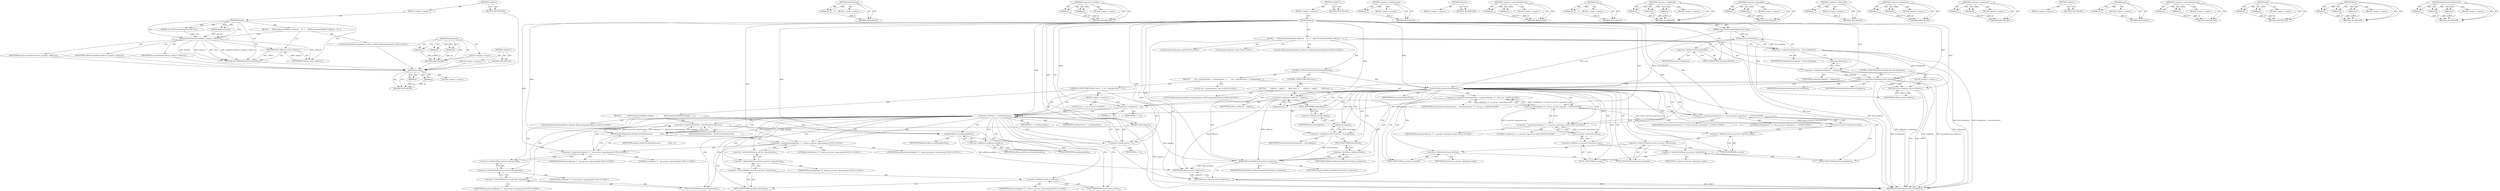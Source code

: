 digraph "&lt;global&gt;" {
vulnerable_214 [label=<(METHOD,multiply)>];
vulnerable_215 [label=<(PARAM,p1)>];
vulnerable_216 [label=<(PARAM,p2)>];
vulnerable_217 [label=<(BLOCK,&lt;empty&gt;,&lt;empty&gt;)>];
vulnerable_218 [label=<(METHOD_RETURN,ANY)>];
vulnerable_166 [label=<(METHOD,matchesTypes)>];
vulnerable_167 [label=<(PARAM,p1)>];
vulnerable_168 [label=<(BLOCK,&lt;empty&gt;,&lt;empty&gt;)>];
vulnerable_169 [label=<(METHOD_RETURN,ANY)>];
vulnerable_190 [label=<(METHOD,&lt;operator&gt;.lessThan)>];
vulnerable_191 [label=<(PARAM,p1)>];
vulnerable_192 [label=<(PARAM,p2)>];
vulnerable_193 [label=<(BLOCK,&lt;empty&gt;,&lt;empty&gt;)>];
vulnerable_194 [label=<(METHOD_RETURN,ANY)>];
vulnerable_6 [label=<(METHOD,&lt;global&gt;)<SUB>1</SUB>>];
vulnerable_7 [label=<(BLOCK,&lt;empty&gt;,&lt;empty&gt;)<SUB>1</SUB>>];
vulnerable_8 [label=<(METHOD,blend)<SUB>1</SUB>>];
vulnerable_9 [label=<(PARAM,const WebTransformOperations&amp; from)<SUB>1</SUB>>];
vulnerable_10 [label=<(PARAM,double progress)<SUB>1</SUB>>];
vulnerable_11 [label=<(BLOCK,{
     WebTransformationMatrix toReturn;
    bo...,{
     WebTransformationMatrix toReturn;
    bo...)<SUB>2</SUB>>];
vulnerable_12 [label="<(LOCAL,WebTransformationMatrix toReturn: WebTransformationMatrix)<SUB>3</SUB>>"];
vulnerable_13 [label="<(LOCAL,bool fromIdentity: bool)<SUB>4</SUB>>"];
vulnerable_14 [label=<(&lt;operator&gt;.assignment,fromIdentity = from.isIdentity())<SUB>4</SUB>>];
vulnerable_15 [label=<(IDENTIFIER,fromIdentity,fromIdentity = from.isIdentity())<SUB>4</SUB>>];
vulnerable_16 [label=<(isIdentity,from.isIdentity())<SUB>4</SUB>>];
vulnerable_17 [label=<(&lt;operator&gt;.fieldAccess,from.isIdentity)<SUB>4</SUB>>];
vulnerable_18 [label=<(IDENTIFIER,from,from.isIdentity())<SUB>4</SUB>>];
vulnerable_19 [label=<(FIELD_IDENTIFIER,isIdentity,isIdentity)<SUB>4</SUB>>];
vulnerable_20 [label="<(LOCAL,bool toIdentity: bool)<SUB>5</SUB>>"];
vulnerable_21 [label=<(&lt;operator&gt;.assignment,toIdentity = isIdentity())<SUB>5</SUB>>];
vulnerable_22 [label=<(IDENTIFIER,toIdentity,toIdentity = isIdentity())<SUB>5</SUB>>];
vulnerable_23 [label=<(isIdentity,isIdentity())<SUB>5</SUB>>];
vulnerable_24 [label=<(CONTROL_STRUCTURE,IF,if (fromIdentity &amp;&amp; toIdentity))<SUB>6</SUB>>];
vulnerable_25 [label=<(&lt;operator&gt;.logicalAnd,fromIdentity &amp;&amp; toIdentity)<SUB>6</SUB>>];
vulnerable_26 [label=<(IDENTIFIER,fromIdentity,fromIdentity &amp;&amp; toIdentity)<SUB>6</SUB>>];
vulnerable_27 [label=<(IDENTIFIER,toIdentity,fromIdentity &amp;&amp; toIdentity)<SUB>6</SUB>>];
vulnerable_28 [label=<(BLOCK,&lt;empty&gt;,&lt;empty&gt;)<SUB>7</SUB>>];
vulnerable_29 [label=<(RETURN,return toReturn;,return toReturn;)<SUB>7</SUB>>];
vulnerable_30 [label=<(IDENTIFIER,toReturn,return toReturn;)<SUB>7</SUB>>];
vulnerable_31 [label=<(CONTROL_STRUCTURE,IF,if (matchesTypes(from)))<SUB>8</SUB>>];
vulnerable_32 [label=<(matchesTypes,matchesTypes(from))<SUB>8</SUB>>];
vulnerable_33 [label=<(IDENTIFIER,from,matchesTypes(from))<SUB>8</SUB>>];
vulnerable_34 [label=<(BLOCK,{
        size_t numOperations = max(fromIdenti...,{
        size_t numOperations = max(fromIdenti...)<SUB>8</SUB>>];
vulnerable_35 [label="<(LOCAL,size_t numOperations: size_t)<SUB>9</SUB>>"];
vulnerable_36 [label="<(&lt;operator&gt;.assignment,numOperations = max(fromIdentity ? 0 : from.m_p...)<SUB>9</SUB>>"];
vulnerable_37 [label="<(IDENTIFIER,numOperations,numOperations = max(fromIdentity ? 0 : from.m_p...)<SUB>9</SUB>>"];
vulnerable_38 [label="<(max,max(fromIdentity ? 0 : from.m_private-&gt;operatio...)<SUB>9</SUB>>"];
vulnerable_39 [label="<(&lt;operator&gt;.conditional,fromIdentity ? 0 : from.m_private-&gt;operations.s...)<SUB>9</SUB>>"];
vulnerable_40 [label="<(IDENTIFIER,fromIdentity,fromIdentity ? 0 : from.m_private-&gt;operations.s...)<SUB>9</SUB>>"];
vulnerable_41 [label="<(LITERAL,0,fromIdentity ? 0 : from.m_private-&gt;operations.s...)<SUB>9</SUB>>"];
vulnerable_42 [label=<(size,from.m_private-&gt;operations.size())<SUB>9</SUB>>];
vulnerable_43 [label=<(&lt;operator&gt;.fieldAccess,from.m_private-&gt;operations.size)<SUB>9</SUB>>];
vulnerable_44 [label=<(&lt;operator&gt;.indirectFieldAccess,from.m_private-&gt;operations)<SUB>9</SUB>>];
vulnerable_45 [label=<(&lt;operator&gt;.fieldAccess,from.m_private)<SUB>9</SUB>>];
vulnerable_46 [label=<(IDENTIFIER,from,from.m_private-&gt;operations.size())<SUB>9</SUB>>];
vulnerable_47 [label=<(FIELD_IDENTIFIER,m_private,m_private)<SUB>9</SUB>>];
vulnerable_48 [label=<(FIELD_IDENTIFIER,operations,operations)<SUB>9</SUB>>];
vulnerable_49 [label=<(FIELD_IDENTIFIER,size,size)<SUB>9</SUB>>];
vulnerable_50 [label="<(&lt;operator&gt;.conditional,toIdentity ? 0 : m_private-&gt;operations.size())<SUB>10</SUB>>"];
vulnerable_51 [label="<(IDENTIFIER,toIdentity,toIdentity ? 0 : m_private-&gt;operations.size())<SUB>10</SUB>>"];
vulnerable_52 [label="<(LITERAL,0,toIdentity ? 0 : m_private-&gt;operations.size())<SUB>10</SUB>>"];
vulnerable_53 [label=<(size,m_private-&gt;operations.size())<SUB>10</SUB>>];
vulnerable_54 [label=<(&lt;operator&gt;.fieldAccess,m_private-&gt;operations.size)<SUB>10</SUB>>];
vulnerable_55 [label=<(&lt;operator&gt;.indirectFieldAccess,m_private-&gt;operations)<SUB>10</SUB>>];
vulnerable_56 [label=<(IDENTIFIER,m_private,m_private-&gt;operations.size())<SUB>10</SUB>>];
vulnerable_57 [label=<(FIELD_IDENTIFIER,operations,operations)<SUB>10</SUB>>];
vulnerable_58 [label=<(FIELD_IDENTIFIER,size,size)<SUB>10</SUB>>];
vulnerable_59 [label=<(CONTROL_STRUCTURE,FOR,for (size_t i = 0;i &lt; numOperations;++i))<SUB>11</SUB>>];
vulnerable_60 [label=<(BLOCK,&lt;empty&gt;,&lt;empty&gt;)<SUB>11</SUB>>];
vulnerable_61 [label="<(LOCAL,size_t i: size_t)<SUB>11</SUB>>"];
vulnerable_62 [label=<(&lt;operator&gt;.assignment,i = 0)<SUB>11</SUB>>];
vulnerable_63 [label=<(IDENTIFIER,i,i = 0)<SUB>11</SUB>>];
vulnerable_64 [label=<(LITERAL,0,i = 0)<SUB>11</SUB>>];
vulnerable_65 [label=<(&lt;operator&gt;.lessThan,i &lt; numOperations)<SUB>11</SUB>>];
vulnerable_66 [label=<(IDENTIFIER,i,i &lt; numOperations)<SUB>11</SUB>>];
vulnerable_67 [label=<(IDENTIFIER,numOperations,i &lt; numOperations)<SUB>11</SUB>>];
vulnerable_68 [label=<(&lt;operator&gt;.preIncrement,++i)<SUB>11</SUB>>];
vulnerable_69 [label=<(IDENTIFIER,i,++i)<SUB>11</SUB>>];
vulnerable_70 [label=<(BLOCK,{
            WebTransformationMatrix blended =...,{
            WebTransformationMatrix blended =...)<SUB>11</SUB>>];
vulnerable_71 [label="<(LOCAL,WebTransformationMatrix blended: WebTransformationMatrix)<SUB>12</SUB>>"];
vulnerable_72 [label=<(&lt;operator&gt;.assignment,blended = blendTransformOperations(
           ...)<SUB>12</SUB>>];
vulnerable_73 [label=<(IDENTIFIER,blended,blended = blendTransformOperations(
           ...)<SUB>12</SUB>>];
vulnerable_74 [label=<(blendTransformOperations,blendTransformOperations(
                fromI...)<SUB>12</SUB>>];
vulnerable_75 [label="<(&lt;operator&gt;.conditional,fromIdentity ? 0 : &amp;from.m_private-&gt;operations[i])<SUB>13</SUB>>"];
vulnerable_76 [label="<(IDENTIFIER,fromIdentity,fromIdentity ? 0 : &amp;from.m_private-&gt;operations[i])<SUB>13</SUB>>"];
vulnerable_77 [label="<(LITERAL,0,fromIdentity ? 0 : &amp;from.m_private-&gt;operations[i])<SUB>13</SUB>>"];
vulnerable_78 [label=<(&lt;operator&gt;.addressOf,&amp;from.m_private-&gt;operations[i])<SUB>13</SUB>>];
vulnerable_79 [label=<(&lt;operator&gt;.indirectIndexAccess,from.m_private-&gt;operations[i])<SUB>13</SUB>>];
vulnerable_80 [label=<(&lt;operator&gt;.indirectFieldAccess,from.m_private-&gt;operations)<SUB>13</SUB>>];
vulnerable_81 [label=<(&lt;operator&gt;.fieldAccess,from.m_private)<SUB>13</SUB>>];
vulnerable_82 [label="<(IDENTIFIER,from,fromIdentity ? 0 : &amp;from.m_private-&gt;operations[i])<SUB>13</SUB>>"];
vulnerable_83 [label=<(FIELD_IDENTIFIER,m_private,m_private)<SUB>13</SUB>>];
vulnerable_84 [label=<(FIELD_IDENTIFIER,operations,operations)<SUB>13</SUB>>];
vulnerable_85 [label="<(IDENTIFIER,i,fromIdentity ? 0 : &amp;from.m_private-&gt;operations[i])<SUB>13</SUB>>"];
vulnerable_86 [label="<(&lt;operator&gt;.conditional,toIdentity ? 0 : &amp;m_private-&gt;operations[i])<SUB>14</SUB>>"];
vulnerable_87 [label="<(IDENTIFIER,toIdentity,toIdentity ? 0 : &amp;m_private-&gt;operations[i])<SUB>14</SUB>>"];
vulnerable_88 [label="<(LITERAL,0,toIdentity ? 0 : &amp;m_private-&gt;operations[i])<SUB>14</SUB>>"];
vulnerable_89 [label=<(&lt;operator&gt;.addressOf,&amp;m_private-&gt;operations[i])<SUB>14</SUB>>];
vulnerable_90 [label=<(&lt;operator&gt;.indirectIndexAccess,m_private-&gt;operations[i])<SUB>14</SUB>>];
vulnerable_91 [label=<(&lt;operator&gt;.indirectFieldAccess,m_private-&gt;operations)<SUB>14</SUB>>];
vulnerable_92 [label="<(IDENTIFIER,m_private,toIdentity ? 0 : &amp;m_private-&gt;operations[i])<SUB>14</SUB>>"];
vulnerable_93 [label=<(FIELD_IDENTIFIER,operations,operations)<SUB>14</SUB>>];
vulnerable_94 [label="<(IDENTIFIER,i,toIdentity ? 0 : &amp;m_private-&gt;operations[i])<SUB>14</SUB>>"];
vulnerable_95 [label=<(IDENTIFIER,progress,blendTransformOperations(
                fromI...)<SUB>15</SUB>>];
vulnerable_96 [label=<(multiply,toReturn.multiply(blended))<SUB>16</SUB>>];
vulnerable_97 [label=<(&lt;operator&gt;.fieldAccess,toReturn.multiply)<SUB>16</SUB>>];
vulnerable_98 [label=<(IDENTIFIER,toReturn,toReturn.multiply(blended))<SUB>16</SUB>>];
vulnerable_99 [label=<(FIELD_IDENTIFIER,multiply,multiply)<SUB>16</SUB>>];
vulnerable_100 [label=<(IDENTIFIER,blended,toReturn.multiply(blended))<SUB>16</SUB>>];
vulnerable_101 [label=<(CONTROL_STRUCTURE,ELSE,else)<SUB>18</SUB>>];
vulnerable_102 [label=<(BLOCK,{
        toReturn = apply();
        WebTransf...,{
        toReturn = apply();
        WebTransf...)<SUB>18</SUB>>];
vulnerable_103 [label=<(&lt;operator&gt;.assignment,toReturn = apply())<SUB>19</SUB>>];
vulnerable_104 [label=<(IDENTIFIER,toReturn,toReturn = apply())<SUB>19</SUB>>];
vulnerable_105 [label=<(apply,apply())<SUB>19</SUB>>];
vulnerable_106 [label="<(LOCAL,WebTransformationMatrix fromTransform: WebTransformationMatrix)<SUB>20</SUB>>"];
vulnerable_107 [label=<(&lt;operator&gt;.assignment,fromTransform = from.apply())<SUB>20</SUB>>];
vulnerable_108 [label=<(IDENTIFIER,fromTransform,fromTransform = from.apply())<SUB>20</SUB>>];
vulnerable_109 [label=<(apply,from.apply())<SUB>20</SUB>>];
vulnerable_110 [label=<(&lt;operator&gt;.fieldAccess,from.apply)<SUB>20</SUB>>];
vulnerable_111 [label=<(IDENTIFIER,from,from.apply())<SUB>20</SUB>>];
vulnerable_112 [label=<(FIELD_IDENTIFIER,apply,apply)<SUB>20</SUB>>];
vulnerable_113 [label=<(blend,toReturn.blend(fromTransform, progress))<SUB>21</SUB>>];
vulnerable_114 [label=<(&lt;operator&gt;.fieldAccess,toReturn.blend)<SUB>21</SUB>>];
vulnerable_115 [label=<(IDENTIFIER,toReturn,toReturn.blend(fromTransform, progress))<SUB>21</SUB>>];
vulnerable_116 [label=<(FIELD_IDENTIFIER,blend,blend)<SUB>21</SUB>>];
vulnerable_117 [label=<(IDENTIFIER,fromTransform,toReturn.blend(fromTransform, progress))<SUB>21</SUB>>];
vulnerable_118 [label=<(IDENTIFIER,progress,toReturn.blend(fromTransform, progress))<SUB>21</SUB>>];
vulnerable_119 [label=<(RETURN,return toReturn;,return toReturn;)<SUB>23</SUB>>];
vulnerable_120 [label=<(IDENTIFIER,toReturn,return toReturn;)<SUB>23</SUB>>];
vulnerable_121 [label=<(METHOD_RETURN,WebTransformationMatrix)<SUB>1</SUB>>];
vulnerable_123 [label=<(METHOD_RETURN,ANY)<SUB>1</SUB>>];
vulnerable_195 [label=<(METHOD,&lt;operator&gt;.preIncrement)>];
vulnerable_196 [label=<(PARAM,p1)>];
vulnerable_197 [label=<(BLOCK,&lt;empty&gt;,&lt;empty&gt;)>];
vulnerable_198 [label=<(METHOD_RETURN,ANY)>];
vulnerable_153 [label=<(METHOD,isIdentity)>];
vulnerable_154 [label=<(BLOCK,&lt;empty&gt;,&lt;empty&gt;)>];
vulnerable_155 [label=<(METHOD_RETURN,ANY)>];
vulnerable_185 [label=<(METHOD,&lt;operator&gt;.indirectFieldAccess)>];
vulnerable_186 [label=<(PARAM,p1)>];
vulnerable_187 [label=<(PARAM,p2)>];
vulnerable_188 [label=<(BLOCK,&lt;empty&gt;,&lt;empty&gt;)>];
vulnerable_189 [label=<(METHOD_RETURN,ANY)>];
vulnerable_181 [label=<(METHOD,size)>];
vulnerable_182 [label=<(PARAM,p1)>];
vulnerable_183 [label=<(BLOCK,&lt;empty&gt;,&lt;empty&gt;)>];
vulnerable_184 [label=<(METHOD_RETURN,ANY)>];
vulnerable_175 [label=<(METHOD,&lt;operator&gt;.conditional)>];
vulnerable_176 [label=<(PARAM,p1)>];
vulnerable_177 [label=<(PARAM,p2)>];
vulnerable_178 [label=<(PARAM,p3)>];
vulnerable_179 [label=<(BLOCK,&lt;empty&gt;,&lt;empty&gt;)>];
vulnerable_180 [label=<(METHOD_RETURN,ANY)>];
vulnerable_161 [label=<(METHOD,&lt;operator&gt;.logicalAnd)>];
vulnerable_162 [label=<(PARAM,p1)>];
vulnerable_163 [label=<(PARAM,p2)>];
vulnerable_164 [label=<(BLOCK,&lt;empty&gt;,&lt;empty&gt;)>];
vulnerable_165 [label=<(METHOD_RETURN,ANY)>];
vulnerable_205 [label=<(METHOD,&lt;operator&gt;.addressOf)>];
vulnerable_206 [label=<(PARAM,p1)>];
vulnerable_207 [label=<(BLOCK,&lt;empty&gt;,&lt;empty&gt;)>];
vulnerable_208 [label=<(METHOD_RETURN,ANY)>];
vulnerable_156 [label=<(METHOD,&lt;operator&gt;.fieldAccess)>];
vulnerable_157 [label=<(PARAM,p1)>];
vulnerable_158 [label=<(PARAM,p2)>];
vulnerable_159 [label=<(BLOCK,&lt;empty&gt;,&lt;empty&gt;)>];
vulnerable_160 [label=<(METHOD_RETURN,ANY)>];
vulnerable_148 [label=<(METHOD,&lt;operator&gt;.assignment)>];
vulnerable_149 [label=<(PARAM,p1)>];
vulnerable_150 [label=<(PARAM,p2)>];
vulnerable_151 [label=<(BLOCK,&lt;empty&gt;,&lt;empty&gt;)>];
vulnerable_152 [label=<(METHOD_RETURN,ANY)>];
vulnerable_142 [label=<(METHOD,&lt;global&gt;)<SUB>1</SUB>>];
vulnerable_143 [label=<(BLOCK,&lt;empty&gt;,&lt;empty&gt;)>];
vulnerable_144 [label=<(METHOD_RETURN,ANY)>];
vulnerable_219 [label=<(METHOD,apply)>];
vulnerable_220 [label=<(PARAM,p1)>];
vulnerable_221 [label=<(BLOCK,&lt;empty&gt;,&lt;empty&gt;)>];
vulnerable_222 [label=<(METHOD_RETURN,ANY)>];
vulnerable_209 [label=<(METHOD,&lt;operator&gt;.indirectIndexAccess)>];
vulnerable_210 [label=<(PARAM,p1)>];
vulnerable_211 [label=<(PARAM,p2)>];
vulnerable_212 [label=<(BLOCK,&lt;empty&gt;,&lt;empty&gt;)>];
vulnerable_213 [label=<(METHOD_RETURN,ANY)>];
vulnerable_170 [label=<(METHOD,max)>];
vulnerable_171 [label=<(PARAM,p1)>];
vulnerable_172 [label=<(PARAM,p2)>];
vulnerable_173 [label=<(BLOCK,&lt;empty&gt;,&lt;empty&gt;)>];
vulnerable_174 [label=<(METHOD_RETURN,ANY)>];
vulnerable_223 [label=<(METHOD,blend)>];
vulnerable_224 [label=<(PARAM,p1)>];
vulnerable_225 [label=<(PARAM,p2)>];
vulnerable_226 [label=<(PARAM,p3)>];
vulnerable_227 [label=<(BLOCK,&lt;empty&gt;,&lt;empty&gt;)>];
vulnerable_228 [label=<(METHOD_RETURN,ANY)>];
vulnerable_199 [label=<(METHOD,blendTransformOperations)>];
vulnerable_200 [label=<(PARAM,p1)>];
vulnerable_201 [label=<(PARAM,p2)>];
vulnerable_202 [label=<(PARAM,p3)>];
vulnerable_203 [label=<(BLOCK,&lt;empty&gt;,&lt;empty&gt;)>];
vulnerable_204 [label=<(METHOD_RETURN,ANY)>];
fixed_6 [label=<(METHOD,&lt;global&gt;)<SUB>1</SUB>>];
fixed_7 [label=<(BLOCK,&lt;empty&gt;,&lt;empty&gt;)<SUB>1</SUB>>];
fixed_8 [label=<(METHOD,blend)<SUB>1</SUB>>];
fixed_9 [label=<(PARAM,const WebTransformOperations&amp; from)<SUB>1</SUB>>];
fixed_10 [label=<(PARAM,double progress)<SUB>1</SUB>>];
fixed_11 [label=<(BLOCK,{
     WebTransformationMatrix toReturn;
    bl...,{
     WebTransformationMatrix toReturn;
    bl...)<SUB>2</SUB>>];
fixed_12 [label="<(LOCAL,WebTransformationMatrix toReturn: WebTransformationMatrix)<SUB>3</SUB>>"];
fixed_13 [label=<(blendInternal,blendInternal(from, progress, toReturn))<SUB>4</SUB>>];
fixed_14 [label=<(IDENTIFIER,from,blendInternal(from, progress, toReturn))<SUB>4</SUB>>];
fixed_15 [label=<(IDENTIFIER,progress,blendInternal(from, progress, toReturn))<SUB>4</SUB>>];
fixed_16 [label=<(IDENTIFIER,toReturn,blendInternal(from, progress, toReturn))<SUB>4</SUB>>];
fixed_17 [label=<(RETURN,return toReturn;,return toReturn;)<SUB>5</SUB>>];
fixed_18 [label=<(IDENTIFIER,toReturn,return toReturn;)<SUB>5</SUB>>];
fixed_19 [label=<(METHOD_RETURN,WebTransformationMatrix)<SUB>1</SUB>>];
fixed_21 [label=<(METHOD_RETURN,ANY)<SUB>1</SUB>>];
fixed_40 [label=<(METHOD,blendInternal)>];
fixed_41 [label=<(PARAM,p1)>];
fixed_42 [label=<(PARAM,p2)>];
fixed_43 [label=<(PARAM,p3)>];
fixed_44 [label=<(BLOCK,&lt;empty&gt;,&lt;empty&gt;)>];
fixed_45 [label=<(METHOD_RETURN,ANY)>];
fixed_34 [label=<(METHOD,&lt;global&gt;)<SUB>1</SUB>>];
fixed_35 [label=<(BLOCK,&lt;empty&gt;,&lt;empty&gt;)>];
fixed_36 [label=<(METHOD_RETURN,ANY)>];
vulnerable_214 -> vulnerable_215  [key=0, label="AST: "];
vulnerable_214 -> vulnerable_215  [key=1, label="DDG: "];
vulnerable_214 -> vulnerable_217  [key=0, label="AST: "];
vulnerable_214 -> vulnerable_216  [key=0, label="AST: "];
vulnerable_214 -> vulnerable_216  [key=1, label="DDG: "];
vulnerable_214 -> vulnerable_218  [key=0, label="AST: "];
vulnerable_214 -> vulnerable_218  [key=1, label="CFG: "];
vulnerable_215 -> vulnerable_218  [key=0, label="DDG: p1"];
vulnerable_216 -> vulnerable_218  [key=0, label="DDG: p2"];
vulnerable_166 -> vulnerable_167  [key=0, label="AST: "];
vulnerable_166 -> vulnerable_167  [key=1, label="DDG: "];
vulnerable_166 -> vulnerable_168  [key=0, label="AST: "];
vulnerable_166 -> vulnerable_169  [key=0, label="AST: "];
vulnerable_166 -> vulnerable_169  [key=1, label="CFG: "];
vulnerable_167 -> vulnerable_169  [key=0, label="DDG: p1"];
vulnerable_190 -> vulnerable_191  [key=0, label="AST: "];
vulnerable_190 -> vulnerable_191  [key=1, label="DDG: "];
vulnerable_190 -> vulnerable_193  [key=0, label="AST: "];
vulnerable_190 -> vulnerable_192  [key=0, label="AST: "];
vulnerable_190 -> vulnerable_192  [key=1, label="DDG: "];
vulnerable_190 -> vulnerable_194  [key=0, label="AST: "];
vulnerable_190 -> vulnerable_194  [key=1, label="CFG: "];
vulnerable_191 -> vulnerable_194  [key=0, label="DDG: p1"];
vulnerable_192 -> vulnerable_194  [key=0, label="DDG: p2"];
vulnerable_6 -> vulnerable_7  [key=0, label="AST: "];
vulnerable_6 -> vulnerable_123  [key=0, label="AST: "];
vulnerable_6 -> vulnerable_123  [key=1, label="CFG: "];
vulnerable_7 -> vulnerable_8  [key=0, label="AST: "];
vulnerable_8 -> vulnerable_9  [key=0, label="AST: "];
vulnerable_8 -> vulnerable_9  [key=1, label="DDG: "];
vulnerable_8 -> vulnerable_10  [key=0, label="AST: "];
vulnerable_8 -> vulnerable_10  [key=1, label="DDG: "];
vulnerable_8 -> vulnerable_11  [key=0, label="AST: "];
vulnerable_8 -> vulnerable_121  [key=0, label="AST: "];
vulnerable_8 -> vulnerable_19  [key=0, label="CFG: "];
vulnerable_8 -> vulnerable_21  [key=0, label="DDG: "];
vulnerable_8 -> vulnerable_120  [key=0, label="DDG: "];
vulnerable_8 -> vulnerable_25  [key=0, label="DDG: "];
vulnerable_8 -> vulnerable_29  [key=0, label="DDG: "];
vulnerable_8 -> vulnerable_32  [key=0, label="DDG: "];
vulnerable_8 -> vulnerable_30  [key=0, label="DDG: "];
vulnerable_8 -> vulnerable_103  [key=0, label="DDG: "];
vulnerable_8 -> vulnerable_38  [key=0, label="DDG: "];
vulnerable_8 -> vulnerable_62  [key=0, label="DDG: "];
vulnerable_8 -> vulnerable_65  [key=0, label="DDG: "];
vulnerable_8 -> vulnerable_68  [key=0, label="DDG: "];
vulnerable_8 -> vulnerable_113  [key=0, label="DDG: "];
vulnerable_8 -> vulnerable_39  [key=0, label="DDG: "];
vulnerable_8 -> vulnerable_50  [key=0, label="DDG: "];
vulnerable_8 -> vulnerable_96  [key=0, label="DDG: "];
vulnerable_8 -> vulnerable_74  [key=0, label="DDG: "];
vulnerable_8 -> vulnerable_75  [key=0, label="DDG: "];
vulnerable_8 -> vulnerable_86  [key=0, label="DDG: "];
vulnerable_9 -> vulnerable_121  [key=0, label="DDG: from"];
vulnerable_9 -> vulnerable_16  [key=0, label="DDG: from"];
vulnerable_9 -> vulnerable_32  [key=0, label="DDG: from"];
vulnerable_10 -> vulnerable_121  [key=0, label="DDG: progress"];
vulnerable_10 -> vulnerable_113  [key=0, label="DDG: progress"];
vulnerable_10 -> vulnerable_74  [key=0, label="DDG: progress"];
vulnerable_11 -> vulnerable_12  [key=0, label="AST: "];
vulnerable_11 -> vulnerable_13  [key=0, label="AST: "];
vulnerable_11 -> vulnerable_14  [key=0, label="AST: "];
vulnerable_11 -> vulnerable_20  [key=0, label="AST: "];
vulnerable_11 -> vulnerable_21  [key=0, label="AST: "];
vulnerable_11 -> vulnerable_24  [key=0, label="AST: "];
vulnerable_11 -> vulnerable_31  [key=0, label="AST: "];
vulnerable_11 -> vulnerable_119  [key=0, label="AST: "];
vulnerable_14 -> vulnerable_15  [key=0, label="AST: "];
vulnerable_14 -> vulnerable_16  [key=0, label="AST: "];
vulnerable_14 -> vulnerable_23  [key=0, label="CFG: "];
vulnerable_14 -> vulnerable_121  [key=0, label="DDG: from.isIdentity()"];
vulnerable_14 -> vulnerable_121  [key=1, label="DDG: fromIdentity = from.isIdentity()"];
vulnerable_14 -> vulnerable_25  [key=0, label="DDG: fromIdentity"];
vulnerable_16 -> vulnerable_17  [key=0, label="AST: "];
vulnerable_16 -> vulnerable_14  [key=0, label="CFG: "];
vulnerable_16 -> vulnerable_14  [key=1, label="DDG: from.isIdentity"];
vulnerable_16 -> vulnerable_121  [key=0, label="DDG: from.isIdentity"];
vulnerable_16 -> vulnerable_32  [key=0, label="DDG: from.isIdentity"];
vulnerable_17 -> vulnerable_18  [key=0, label="AST: "];
vulnerable_17 -> vulnerable_19  [key=0, label="AST: "];
vulnerable_17 -> vulnerable_16  [key=0, label="CFG: "];
vulnerable_19 -> vulnerable_17  [key=0, label="CFG: "];
vulnerable_21 -> vulnerable_22  [key=0, label="AST: "];
vulnerable_21 -> vulnerable_23  [key=0, label="AST: "];
vulnerable_21 -> vulnerable_25  [key=0, label="CFG: "];
vulnerable_21 -> vulnerable_25  [key=1, label="DDG: toIdentity"];
vulnerable_21 -> vulnerable_121  [key=0, label="DDG: isIdentity()"];
vulnerable_21 -> vulnerable_121  [key=1, label="DDG: toIdentity = isIdentity()"];
vulnerable_23 -> vulnerable_21  [key=0, label="CFG: "];
vulnerable_24 -> vulnerable_25  [key=0, label="AST: "];
vulnerable_24 -> vulnerable_28  [key=0, label="AST: "];
vulnerable_25 -> vulnerable_26  [key=0, label="AST: "];
vulnerable_25 -> vulnerable_27  [key=0, label="AST: "];
vulnerable_25 -> vulnerable_29  [key=0, label="CFG: "];
vulnerable_25 -> vulnerable_29  [key=1, label="CDG: "];
vulnerable_25 -> vulnerable_32  [key=0, label="CFG: "];
vulnerable_25 -> vulnerable_32  [key=1, label="CDG: "];
vulnerable_25 -> vulnerable_121  [key=0, label="DDG: fromIdentity"];
vulnerable_25 -> vulnerable_121  [key=1, label="DDG: toIdentity"];
vulnerable_25 -> vulnerable_121  [key=2, label="DDG: fromIdentity &amp;&amp; toIdentity"];
vulnerable_25 -> vulnerable_119  [key=0, label="CDG: "];
vulnerable_28 -> vulnerable_29  [key=0, label="AST: "];
vulnerable_29 -> vulnerable_30  [key=0, label="AST: "];
vulnerable_29 -> vulnerable_121  [key=0, label="CFG: "];
vulnerable_29 -> vulnerable_121  [key=1, label="DDG: &lt;RET&gt;"];
vulnerable_30 -> vulnerable_29  [key=0, label="DDG: toReturn"];
vulnerable_31 -> vulnerable_32  [key=0, label="AST: "];
vulnerable_31 -> vulnerable_34  [key=0, label="AST: "];
vulnerable_31 -> vulnerable_101  [key=0, label="AST: "];
vulnerable_32 -> vulnerable_33  [key=0, label="AST: "];
vulnerable_32 -> vulnerable_39  [key=0, label="CFG: "];
vulnerable_32 -> vulnerable_39  [key=1, label="CDG: "];
vulnerable_32 -> vulnerable_47  [key=0, label="CFG: "];
vulnerable_32 -> vulnerable_47  [key=1, label="CDG: "];
vulnerable_32 -> vulnerable_105  [key=0, label="CFG: "];
vulnerable_32 -> vulnerable_105  [key=1, label="CDG: "];
vulnerable_32 -> vulnerable_109  [key=0, label="DDG: from"];
vulnerable_32 -> vulnerable_109  [key=1, label="CDG: "];
vulnerable_32 -> vulnerable_107  [key=0, label="CDG: "];
vulnerable_32 -> vulnerable_113  [key=0, label="CDG: "];
vulnerable_32 -> vulnerable_116  [key=0, label="CDG: "];
vulnerable_32 -> vulnerable_114  [key=0, label="CDG: "];
vulnerable_32 -> vulnerable_38  [key=0, label="CDG: "];
vulnerable_32 -> vulnerable_103  [key=0, label="CDG: "];
vulnerable_32 -> vulnerable_65  [key=0, label="CDG: "];
vulnerable_32 -> vulnerable_50  [key=0, label="CDG: "];
vulnerable_32 -> vulnerable_112  [key=0, label="CDG: "];
vulnerable_32 -> vulnerable_36  [key=0, label="CDG: "];
vulnerable_32 -> vulnerable_110  [key=0, label="CDG: "];
vulnerable_32 -> vulnerable_62  [key=0, label="CDG: "];
vulnerable_32 -> vulnerable_57  [key=0, label="CDG: "];
vulnerable_32 -> vulnerable_54  [key=0, label="CDG: "];
vulnerable_32 -> vulnerable_58  [key=0, label="CDG: "];
vulnerable_32 -> vulnerable_53  [key=0, label="CDG: "];
vulnerable_32 -> vulnerable_55  [key=0, label="CDG: "];
vulnerable_32 -> vulnerable_48  [key=0, label="CDG: "];
vulnerable_32 -> vulnerable_49  [key=0, label="CDG: "];
vulnerable_32 -> vulnerable_42  [key=0, label="CDG: "];
vulnerable_32 -> vulnerable_45  [key=0, label="CDG: "];
vulnerable_32 -> vulnerable_44  [key=0, label="CDG: "];
vulnerable_32 -> vulnerable_43  [key=0, label="CDG: "];
vulnerable_34 -> vulnerable_35  [key=0, label="AST: "];
vulnerable_34 -> vulnerable_36  [key=0, label="AST: "];
vulnerable_34 -> vulnerable_59  [key=0, label="AST: "];
vulnerable_36 -> vulnerable_37  [key=0, label="AST: "];
vulnerable_36 -> vulnerable_38  [key=0, label="AST: "];
vulnerable_36 -> vulnerable_62  [key=0, label="CFG: "];
vulnerable_36 -> vulnerable_65  [key=0, label="DDG: numOperations"];
vulnerable_38 -> vulnerable_39  [key=0, label="AST: "];
vulnerable_38 -> vulnerable_50  [key=0, label="AST: "];
vulnerable_38 -> vulnerable_36  [key=0, label="CFG: "];
vulnerable_38 -> vulnerable_36  [key=1, label="DDG: fromIdentity ? 0 : from.m_private-&gt;operations.size()"];
vulnerable_38 -> vulnerable_36  [key=2, label="DDG: toIdentity ? 0 : m_private-&gt;operations.size()"];
vulnerable_39 -> vulnerable_40  [key=0, label="AST: "];
vulnerable_39 -> vulnerable_41  [key=0, label="AST: "];
vulnerable_39 -> vulnerable_42  [key=0, label="AST: "];
vulnerable_39 -> vulnerable_50  [key=0, label="CFG: "];
vulnerable_39 -> vulnerable_57  [key=0, label="CFG: "];
vulnerable_42 -> vulnerable_43  [key=0, label="AST: "];
vulnerable_42 -> vulnerable_39  [key=0, label="CFG: "];
vulnerable_42 -> vulnerable_39  [key=1, label="DDG: from.m_private-&gt;operations.size"];
vulnerable_42 -> vulnerable_38  [key=0, label="DDG: from.m_private-&gt;operations.size"];
vulnerable_43 -> vulnerable_44  [key=0, label="AST: "];
vulnerable_43 -> vulnerable_49  [key=0, label="AST: "];
vulnerable_43 -> vulnerable_42  [key=0, label="CFG: "];
vulnerable_44 -> vulnerable_45  [key=0, label="AST: "];
vulnerable_44 -> vulnerable_48  [key=0, label="AST: "];
vulnerable_44 -> vulnerable_49  [key=0, label="CFG: "];
vulnerable_45 -> vulnerable_46  [key=0, label="AST: "];
vulnerable_45 -> vulnerable_47  [key=0, label="AST: "];
vulnerable_45 -> vulnerable_48  [key=0, label="CFG: "];
vulnerable_47 -> vulnerable_45  [key=0, label="CFG: "];
vulnerable_48 -> vulnerable_44  [key=0, label="CFG: "];
vulnerable_49 -> vulnerable_43  [key=0, label="CFG: "];
vulnerable_50 -> vulnerable_51  [key=0, label="AST: "];
vulnerable_50 -> vulnerable_52  [key=0, label="AST: "];
vulnerable_50 -> vulnerable_53  [key=0, label="AST: "];
vulnerable_50 -> vulnerable_38  [key=0, label="CFG: "];
vulnerable_53 -> vulnerable_54  [key=0, label="AST: "];
vulnerable_53 -> vulnerable_50  [key=0, label="CFG: "];
vulnerable_53 -> vulnerable_50  [key=1, label="DDG: m_private-&gt;operations.size"];
vulnerable_53 -> vulnerable_38  [key=0, label="DDG: m_private-&gt;operations.size"];
vulnerable_54 -> vulnerable_55  [key=0, label="AST: "];
vulnerable_54 -> vulnerable_58  [key=0, label="AST: "];
vulnerable_54 -> vulnerable_53  [key=0, label="CFG: "];
vulnerable_55 -> vulnerable_56  [key=0, label="AST: "];
vulnerable_55 -> vulnerable_57  [key=0, label="AST: "];
vulnerable_55 -> vulnerable_58  [key=0, label="CFG: "];
vulnerable_57 -> vulnerable_55  [key=0, label="CFG: "];
vulnerable_58 -> vulnerable_54  [key=0, label="CFG: "];
vulnerable_59 -> vulnerable_60  [key=0, label="AST: "];
vulnerable_59 -> vulnerable_65  [key=0, label="AST: "];
vulnerable_59 -> vulnerable_68  [key=0, label="AST: "];
vulnerable_59 -> vulnerable_70  [key=0, label="AST: "];
vulnerable_60 -> vulnerable_61  [key=0, label="AST: "];
vulnerable_60 -> vulnerable_62  [key=0, label="AST: "];
vulnerable_62 -> vulnerable_63  [key=0, label="AST: "];
vulnerable_62 -> vulnerable_64  [key=0, label="AST: "];
vulnerable_62 -> vulnerable_65  [key=0, label="CFG: "];
vulnerable_62 -> vulnerable_65  [key=1, label="DDG: i"];
vulnerable_65 -> vulnerable_66  [key=0, label="AST: "];
vulnerable_65 -> vulnerable_67  [key=0, label="AST: "];
vulnerable_65 -> vulnerable_75  [key=0, label="CFG: "];
vulnerable_65 -> vulnerable_75  [key=1, label="CDG: "];
vulnerable_65 -> vulnerable_83  [key=0, label="CFG: "];
vulnerable_65 -> vulnerable_83  [key=1, label="CDG: "];
vulnerable_65 -> vulnerable_119  [key=0, label="CFG: "];
vulnerable_65 -> vulnerable_68  [key=0, label="DDG: i"];
vulnerable_65 -> vulnerable_68  [key=1, label="CDG: "];
vulnerable_65 -> vulnerable_96  [key=0, label="CDG: "];
vulnerable_65 -> vulnerable_99  [key=0, label="CDG: "];
vulnerable_65 -> vulnerable_72  [key=0, label="CDG: "];
vulnerable_65 -> vulnerable_74  [key=0, label="CDG: "];
vulnerable_65 -> vulnerable_65  [key=0, label="CDG: "];
vulnerable_65 -> vulnerable_97  [key=0, label="CDG: "];
vulnerable_65 -> vulnerable_86  [key=0, label="CDG: "];
vulnerable_65 -> vulnerable_81  [key=0, label="CDG: "];
vulnerable_65 -> vulnerable_84  [key=0, label="CDG: "];
vulnerable_65 -> vulnerable_79  [key=0, label="CDG: "];
vulnerable_65 -> vulnerable_80  [key=0, label="CDG: "];
vulnerable_65 -> vulnerable_78  [key=0, label="CDG: "];
vulnerable_65 -> vulnerable_89  [key=0, label="CDG: "];
vulnerable_65 -> vulnerable_91  [key=0, label="CDG: "];
vulnerable_65 -> vulnerable_93  [key=0, label="CDG: "];
vulnerable_65 -> vulnerable_90  [key=0, label="CDG: "];
vulnerable_68 -> vulnerable_69  [key=0, label="AST: "];
vulnerable_68 -> vulnerable_65  [key=0, label="CFG: "];
vulnerable_68 -> vulnerable_65  [key=1, label="DDG: i"];
vulnerable_70 -> vulnerable_71  [key=0, label="AST: "];
vulnerable_70 -> vulnerable_72  [key=0, label="AST: "];
vulnerable_70 -> vulnerable_96  [key=0, label="AST: "];
vulnerable_72 -> vulnerable_73  [key=0, label="AST: "];
vulnerable_72 -> vulnerable_74  [key=0, label="AST: "];
vulnerable_72 -> vulnerable_99  [key=0, label="CFG: "];
vulnerable_72 -> vulnerable_96  [key=0, label="DDG: blended"];
vulnerable_74 -> vulnerable_75  [key=0, label="AST: "];
vulnerable_74 -> vulnerable_86  [key=0, label="AST: "];
vulnerable_74 -> vulnerable_95  [key=0, label="AST: "];
vulnerable_74 -> vulnerable_72  [key=0, label="CFG: "];
vulnerable_74 -> vulnerable_72  [key=1, label="DDG: fromIdentity ? 0 : &amp;from.m_private-&gt;operations[i]"];
vulnerable_74 -> vulnerable_72  [key=2, label="DDG: toIdentity ? 0 : &amp;m_private-&gt;operations[i]"];
vulnerable_74 -> vulnerable_72  [key=3, label="DDG: progress"];
vulnerable_75 -> vulnerable_76  [key=0, label="AST: "];
vulnerable_75 -> vulnerable_77  [key=0, label="AST: "];
vulnerable_75 -> vulnerable_78  [key=0, label="AST: "];
vulnerable_75 -> vulnerable_86  [key=0, label="CFG: "];
vulnerable_75 -> vulnerable_93  [key=0, label="CFG: "];
vulnerable_78 -> vulnerable_79  [key=0, label="AST: "];
vulnerable_78 -> vulnerable_75  [key=0, label="CFG: "];
vulnerable_79 -> vulnerable_80  [key=0, label="AST: "];
vulnerable_79 -> vulnerable_85  [key=0, label="AST: "];
vulnerable_79 -> vulnerable_78  [key=0, label="CFG: "];
vulnerable_80 -> vulnerable_81  [key=0, label="AST: "];
vulnerable_80 -> vulnerable_84  [key=0, label="AST: "];
vulnerable_80 -> vulnerable_79  [key=0, label="CFG: "];
vulnerable_81 -> vulnerable_82  [key=0, label="AST: "];
vulnerable_81 -> vulnerable_83  [key=0, label="AST: "];
vulnerable_81 -> vulnerable_84  [key=0, label="CFG: "];
vulnerable_83 -> vulnerable_81  [key=0, label="CFG: "];
vulnerable_84 -> vulnerable_80  [key=0, label="CFG: "];
vulnerable_86 -> vulnerable_87  [key=0, label="AST: "];
vulnerable_86 -> vulnerable_88  [key=0, label="AST: "];
vulnerable_86 -> vulnerable_89  [key=0, label="AST: "];
vulnerable_86 -> vulnerable_74  [key=0, label="CFG: "];
vulnerable_89 -> vulnerable_90  [key=0, label="AST: "];
vulnerable_89 -> vulnerable_86  [key=0, label="CFG: "];
vulnerable_90 -> vulnerable_91  [key=0, label="AST: "];
vulnerable_90 -> vulnerable_94  [key=0, label="AST: "];
vulnerable_90 -> vulnerable_89  [key=0, label="CFG: "];
vulnerable_91 -> vulnerable_92  [key=0, label="AST: "];
vulnerable_91 -> vulnerable_93  [key=0, label="AST: "];
vulnerable_91 -> vulnerable_90  [key=0, label="CFG: "];
vulnerable_93 -> vulnerable_91  [key=0, label="CFG: "];
vulnerable_96 -> vulnerable_97  [key=0, label="AST: "];
vulnerable_96 -> vulnerable_100  [key=0, label="AST: "];
vulnerable_96 -> vulnerable_68  [key=0, label="CFG: "];
vulnerable_96 -> vulnerable_120  [key=0, label="DDG: toReturn.multiply"];
vulnerable_97 -> vulnerable_98  [key=0, label="AST: "];
vulnerable_97 -> vulnerable_99  [key=0, label="AST: "];
vulnerable_97 -> vulnerable_96  [key=0, label="CFG: "];
vulnerable_99 -> vulnerable_97  [key=0, label="CFG: "];
vulnerable_101 -> vulnerable_102  [key=0, label="AST: "];
vulnerable_102 -> vulnerable_103  [key=0, label="AST: "];
vulnerable_102 -> vulnerable_106  [key=0, label="AST: "];
vulnerable_102 -> vulnerable_107  [key=0, label="AST: "];
vulnerable_102 -> vulnerable_113  [key=0, label="AST: "];
vulnerable_103 -> vulnerable_104  [key=0, label="AST: "];
vulnerable_103 -> vulnerable_105  [key=0, label="AST: "];
vulnerable_103 -> vulnerable_112  [key=0, label="CFG: "];
vulnerable_103 -> vulnerable_120  [key=0, label="DDG: toReturn"];
vulnerable_103 -> vulnerable_113  [key=0, label="DDG: toReturn"];
vulnerable_105 -> vulnerable_103  [key=0, label="CFG: "];
vulnerable_107 -> vulnerable_108  [key=0, label="AST: "];
vulnerable_107 -> vulnerable_109  [key=0, label="AST: "];
vulnerable_107 -> vulnerable_116  [key=0, label="CFG: "];
vulnerable_107 -> vulnerable_113  [key=0, label="DDG: fromTransform"];
vulnerable_109 -> vulnerable_110  [key=0, label="AST: "];
vulnerable_109 -> vulnerable_107  [key=0, label="CFG: "];
vulnerable_109 -> vulnerable_107  [key=1, label="DDG: from.apply"];
vulnerable_110 -> vulnerable_111  [key=0, label="AST: "];
vulnerable_110 -> vulnerable_112  [key=0, label="AST: "];
vulnerable_110 -> vulnerable_109  [key=0, label="CFG: "];
vulnerable_112 -> vulnerable_110  [key=0, label="CFG: "];
vulnerable_113 -> vulnerable_114  [key=0, label="AST: "];
vulnerable_113 -> vulnerable_117  [key=0, label="AST: "];
vulnerable_113 -> vulnerable_118  [key=0, label="AST: "];
vulnerable_113 -> vulnerable_119  [key=0, label="CFG: "];
vulnerable_113 -> vulnerable_120  [key=0, label="DDG: toReturn.blend"];
vulnerable_114 -> vulnerable_115  [key=0, label="AST: "];
vulnerable_114 -> vulnerable_116  [key=0, label="AST: "];
vulnerable_114 -> vulnerable_113  [key=0, label="CFG: "];
vulnerable_116 -> vulnerable_114  [key=0, label="CFG: "];
vulnerable_119 -> vulnerable_120  [key=0, label="AST: "];
vulnerable_119 -> vulnerable_121  [key=0, label="CFG: "];
vulnerable_119 -> vulnerable_121  [key=1, label="DDG: &lt;RET&gt;"];
vulnerable_120 -> vulnerable_119  [key=0, label="DDG: toReturn"];
vulnerable_195 -> vulnerable_196  [key=0, label="AST: "];
vulnerable_195 -> vulnerable_196  [key=1, label="DDG: "];
vulnerable_195 -> vulnerable_197  [key=0, label="AST: "];
vulnerable_195 -> vulnerable_198  [key=0, label="AST: "];
vulnerable_195 -> vulnerable_198  [key=1, label="CFG: "];
vulnerable_196 -> vulnerable_198  [key=0, label="DDG: p1"];
vulnerable_153 -> vulnerable_154  [key=0, label="AST: "];
vulnerable_153 -> vulnerable_155  [key=0, label="AST: "];
vulnerable_153 -> vulnerable_155  [key=1, label="CFG: "];
vulnerable_185 -> vulnerable_186  [key=0, label="AST: "];
vulnerable_185 -> vulnerable_186  [key=1, label="DDG: "];
vulnerable_185 -> vulnerable_188  [key=0, label="AST: "];
vulnerable_185 -> vulnerable_187  [key=0, label="AST: "];
vulnerable_185 -> vulnerable_187  [key=1, label="DDG: "];
vulnerable_185 -> vulnerable_189  [key=0, label="AST: "];
vulnerable_185 -> vulnerable_189  [key=1, label="CFG: "];
vulnerable_186 -> vulnerable_189  [key=0, label="DDG: p1"];
vulnerable_187 -> vulnerable_189  [key=0, label="DDG: p2"];
vulnerable_181 -> vulnerable_182  [key=0, label="AST: "];
vulnerable_181 -> vulnerable_182  [key=1, label="DDG: "];
vulnerable_181 -> vulnerable_183  [key=0, label="AST: "];
vulnerable_181 -> vulnerable_184  [key=0, label="AST: "];
vulnerable_181 -> vulnerable_184  [key=1, label="CFG: "];
vulnerable_182 -> vulnerable_184  [key=0, label="DDG: p1"];
vulnerable_175 -> vulnerable_176  [key=0, label="AST: "];
vulnerable_175 -> vulnerable_176  [key=1, label="DDG: "];
vulnerable_175 -> vulnerable_179  [key=0, label="AST: "];
vulnerable_175 -> vulnerable_177  [key=0, label="AST: "];
vulnerable_175 -> vulnerable_177  [key=1, label="DDG: "];
vulnerable_175 -> vulnerable_180  [key=0, label="AST: "];
vulnerable_175 -> vulnerable_180  [key=1, label="CFG: "];
vulnerable_175 -> vulnerable_178  [key=0, label="AST: "];
vulnerable_175 -> vulnerable_178  [key=1, label="DDG: "];
vulnerable_176 -> vulnerable_180  [key=0, label="DDG: p1"];
vulnerable_177 -> vulnerable_180  [key=0, label="DDG: p2"];
vulnerable_178 -> vulnerable_180  [key=0, label="DDG: p3"];
vulnerable_161 -> vulnerable_162  [key=0, label="AST: "];
vulnerable_161 -> vulnerable_162  [key=1, label="DDG: "];
vulnerable_161 -> vulnerable_164  [key=0, label="AST: "];
vulnerable_161 -> vulnerable_163  [key=0, label="AST: "];
vulnerable_161 -> vulnerable_163  [key=1, label="DDG: "];
vulnerable_161 -> vulnerable_165  [key=0, label="AST: "];
vulnerable_161 -> vulnerable_165  [key=1, label="CFG: "];
vulnerable_162 -> vulnerable_165  [key=0, label="DDG: p1"];
vulnerable_163 -> vulnerable_165  [key=0, label="DDG: p2"];
vulnerable_205 -> vulnerable_206  [key=0, label="AST: "];
vulnerable_205 -> vulnerable_206  [key=1, label="DDG: "];
vulnerable_205 -> vulnerable_207  [key=0, label="AST: "];
vulnerable_205 -> vulnerable_208  [key=0, label="AST: "];
vulnerable_205 -> vulnerable_208  [key=1, label="CFG: "];
vulnerable_206 -> vulnerable_208  [key=0, label="DDG: p1"];
vulnerable_156 -> vulnerable_157  [key=0, label="AST: "];
vulnerable_156 -> vulnerable_157  [key=1, label="DDG: "];
vulnerable_156 -> vulnerable_159  [key=0, label="AST: "];
vulnerable_156 -> vulnerable_158  [key=0, label="AST: "];
vulnerable_156 -> vulnerable_158  [key=1, label="DDG: "];
vulnerable_156 -> vulnerable_160  [key=0, label="AST: "];
vulnerable_156 -> vulnerable_160  [key=1, label="CFG: "];
vulnerable_157 -> vulnerable_160  [key=0, label="DDG: p1"];
vulnerable_158 -> vulnerable_160  [key=0, label="DDG: p2"];
vulnerable_148 -> vulnerable_149  [key=0, label="AST: "];
vulnerable_148 -> vulnerable_149  [key=1, label="DDG: "];
vulnerable_148 -> vulnerable_151  [key=0, label="AST: "];
vulnerable_148 -> vulnerable_150  [key=0, label="AST: "];
vulnerable_148 -> vulnerable_150  [key=1, label="DDG: "];
vulnerable_148 -> vulnerable_152  [key=0, label="AST: "];
vulnerable_148 -> vulnerable_152  [key=1, label="CFG: "];
vulnerable_149 -> vulnerable_152  [key=0, label="DDG: p1"];
vulnerable_150 -> vulnerable_152  [key=0, label="DDG: p2"];
vulnerable_142 -> vulnerable_143  [key=0, label="AST: "];
vulnerable_142 -> vulnerable_144  [key=0, label="AST: "];
vulnerable_142 -> vulnerable_144  [key=1, label="CFG: "];
vulnerable_219 -> vulnerable_220  [key=0, label="AST: "];
vulnerable_219 -> vulnerable_220  [key=1, label="DDG: "];
vulnerable_219 -> vulnerable_221  [key=0, label="AST: "];
vulnerable_219 -> vulnerable_222  [key=0, label="AST: "];
vulnerable_219 -> vulnerable_222  [key=1, label="CFG: "];
vulnerable_220 -> vulnerable_222  [key=0, label="DDG: p1"];
vulnerable_209 -> vulnerable_210  [key=0, label="AST: "];
vulnerable_209 -> vulnerable_210  [key=1, label="DDG: "];
vulnerable_209 -> vulnerable_212  [key=0, label="AST: "];
vulnerable_209 -> vulnerable_211  [key=0, label="AST: "];
vulnerable_209 -> vulnerable_211  [key=1, label="DDG: "];
vulnerable_209 -> vulnerable_213  [key=0, label="AST: "];
vulnerable_209 -> vulnerable_213  [key=1, label="CFG: "];
vulnerable_210 -> vulnerable_213  [key=0, label="DDG: p1"];
vulnerable_211 -> vulnerable_213  [key=0, label="DDG: p2"];
vulnerable_170 -> vulnerable_171  [key=0, label="AST: "];
vulnerable_170 -> vulnerable_171  [key=1, label="DDG: "];
vulnerable_170 -> vulnerable_173  [key=0, label="AST: "];
vulnerable_170 -> vulnerable_172  [key=0, label="AST: "];
vulnerable_170 -> vulnerable_172  [key=1, label="DDG: "];
vulnerable_170 -> vulnerable_174  [key=0, label="AST: "];
vulnerable_170 -> vulnerable_174  [key=1, label="CFG: "];
vulnerable_171 -> vulnerable_174  [key=0, label="DDG: p1"];
vulnerable_172 -> vulnerable_174  [key=0, label="DDG: p2"];
vulnerable_223 -> vulnerable_224  [key=0, label="AST: "];
vulnerable_223 -> vulnerable_224  [key=1, label="DDG: "];
vulnerable_223 -> vulnerable_227  [key=0, label="AST: "];
vulnerable_223 -> vulnerable_225  [key=0, label="AST: "];
vulnerable_223 -> vulnerable_225  [key=1, label="DDG: "];
vulnerable_223 -> vulnerable_228  [key=0, label="AST: "];
vulnerable_223 -> vulnerable_228  [key=1, label="CFG: "];
vulnerable_223 -> vulnerable_226  [key=0, label="AST: "];
vulnerable_223 -> vulnerable_226  [key=1, label="DDG: "];
vulnerable_224 -> vulnerable_228  [key=0, label="DDG: p1"];
vulnerable_225 -> vulnerable_228  [key=0, label="DDG: p2"];
vulnerable_226 -> vulnerable_228  [key=0, label="DDG: p3"];
vulnerable_199 -> vulnerable_200  [key=0, label="AST: "];
vulnerable_199 -> vulnerable_200  [key=1, label="DDG: "];
vulnerable_199 -> vulnerable_203  [key=0, label="AST: "];
vulnerable_199 -> vulnerable_201  [key=0, label="AST: "];
vulnerable_199 -> vulnerable_201  [key=1, label="DDG: "];
vulnerable_199 -> vulnerable_204  [key=0, label="AST: "];
vulnerable_199 -> vulnerable_204  [key=1, label="CFG: "];
vulnerable_199 -> vulnerable_202  [key=0, label="AST: "];
vulnerable_199 -> vulnerable_202  [key=1, label="DDG: "];
vulnerable_200 -> vulnerable_204  [key=0, label="DDG: p1"];
vulnerable_201 -> vulnerable_204  [key=0, label="DDG: p2"];
vulnerable_202 -> vulnerable_204  [key=0, label="DDG: p3"];
fixed_6 -> fixed_7  [key=0, label="AST: "];
fixed_6 -> fixed_21  [key=0, label="AST: "];
fixed_6 -> fixed_21  [key=1, label="CFG: "];
fixed_7 -> fixed_8  [key=0, label="AST: "];
fixed_8 -> fixed_9  [key=0, label="AST: "];
fixed_8 -> fixed_9  [key=1, label="DDG: "];
fixed_8 -> fixed_10  [key=0, label="AST: "];
fixed_8 -> fixed_10  [key=1, label="DDG: "];
fixed_8 -> fixed_11  [key=0, label="AST: "];
fixed_8 -> fixed_19  [key=0, label="AST: "];
fixed_8 -> fixed_13  [key=0, label="CFG: "];
fixed_8 -> fixed_13  [key=1, label="DDG: "];
fixed_8 -> fixed_18  [key=0, label="DDG: "];
fixed_9 -> fixed_13  [key=0, label="DDG: from"];
fixed_10 -> fixed_13  [key=0, label="DDG: progress"];
fixed_11 -> fixed_12  [key=0, label="AST: "];
fixed_11 -> fixed_13  [key=0, label="AST: "];
fixed_11 -> fixed_17  [key=0, label="AST: "];
fixed_12 -> vulnerable_214  [key=0];
fixed_13 -> fixed_14  [key=0, label="AST: "];
fixed_13 -> fixed_15  [key=0, label="AST: "];
fixed_13 -> fixed_16  [key=0, label="AST: "];
fixed_13 -> fixed_17  [key=0, label="CFG: "];
fixed_13 -> fixed_19  [key=0, label="DDG: from"];
fixed_13 -> fixed_19  [key=1, label="DDG: progress"];
fixed_13 -> fixed_19  [key=2, label="DDG: toReturn"];
fixed_13 -> fixed_19  [key=3, label="DDG: blendInternal(from, progress, toReturn)"];
fixed_13 -> fixed_18  [key=0, label="DDG: toReturn"];
fixed_14 -> vulnerable_214  [key=0];
fixed_15 -> vulnerable_214  [key=0];
fixed_16 -> vulnerable_214  [key=0];
fixed_17 -> fixed_18  [key=0, label="AST: "];
fixed_17 -> fixed_19  [key=0, label="CFG: "];
fixed_17 -> fixed_19  [key=1, label="DDG: &lt;RET&gt;"];
fixed_18 -> fixed_17  [key=0, label="DDG: toReturn"];
fixed_19 -> vulnerable_214  [key=0];
fixed_21 -> vulnerable_214  [key=0];
fixed_40 -> fixed_41  [key=0, label="AST: "];
fixed_40 -> fixed_41  [key=1, label="DDG: "];
fixed_40 -> fixed_44  [key=0, label="AST: "];
fixed_40 -> fixed_42  [key=0, label="AST: "];
fixed_40 -> fixed_42  [key=1, label="DDG: "];
fixed_40 -> fixed_45  [key=0, label="AST: "];
fixed_40 -> fixed_45  [key=1, label="CFG: "];
fixed_40 -> fixed_43  [key=0, label="AST: "];
fixed_40 -> fixed_43  [key=1, label="DDG: "];
fixed_41 -> fixed_45  [key=0, label="DDG: p1"];
fixed_42 -> fixed_45  [key=0, label="DDG: p2"];
fixed_43 -> fixed_45  [key=0, label="DDG: p3"];
fixed_44 -> vulnerable_214  [key=0];
fixed_45 -> vulnerable_214  [key=0];
fixed_34 -> fixed_35  [key=0, label="AST: "];
fixed_34 -> fixed_36  [key=0, label="AST: "];
fixed_34 -> fixed_36  [key=1, label="CFG: "];
fixed_35 -> vulnerable_214  [key=0];
fixed_36 -> vulnerable_214  [key=0];
}
